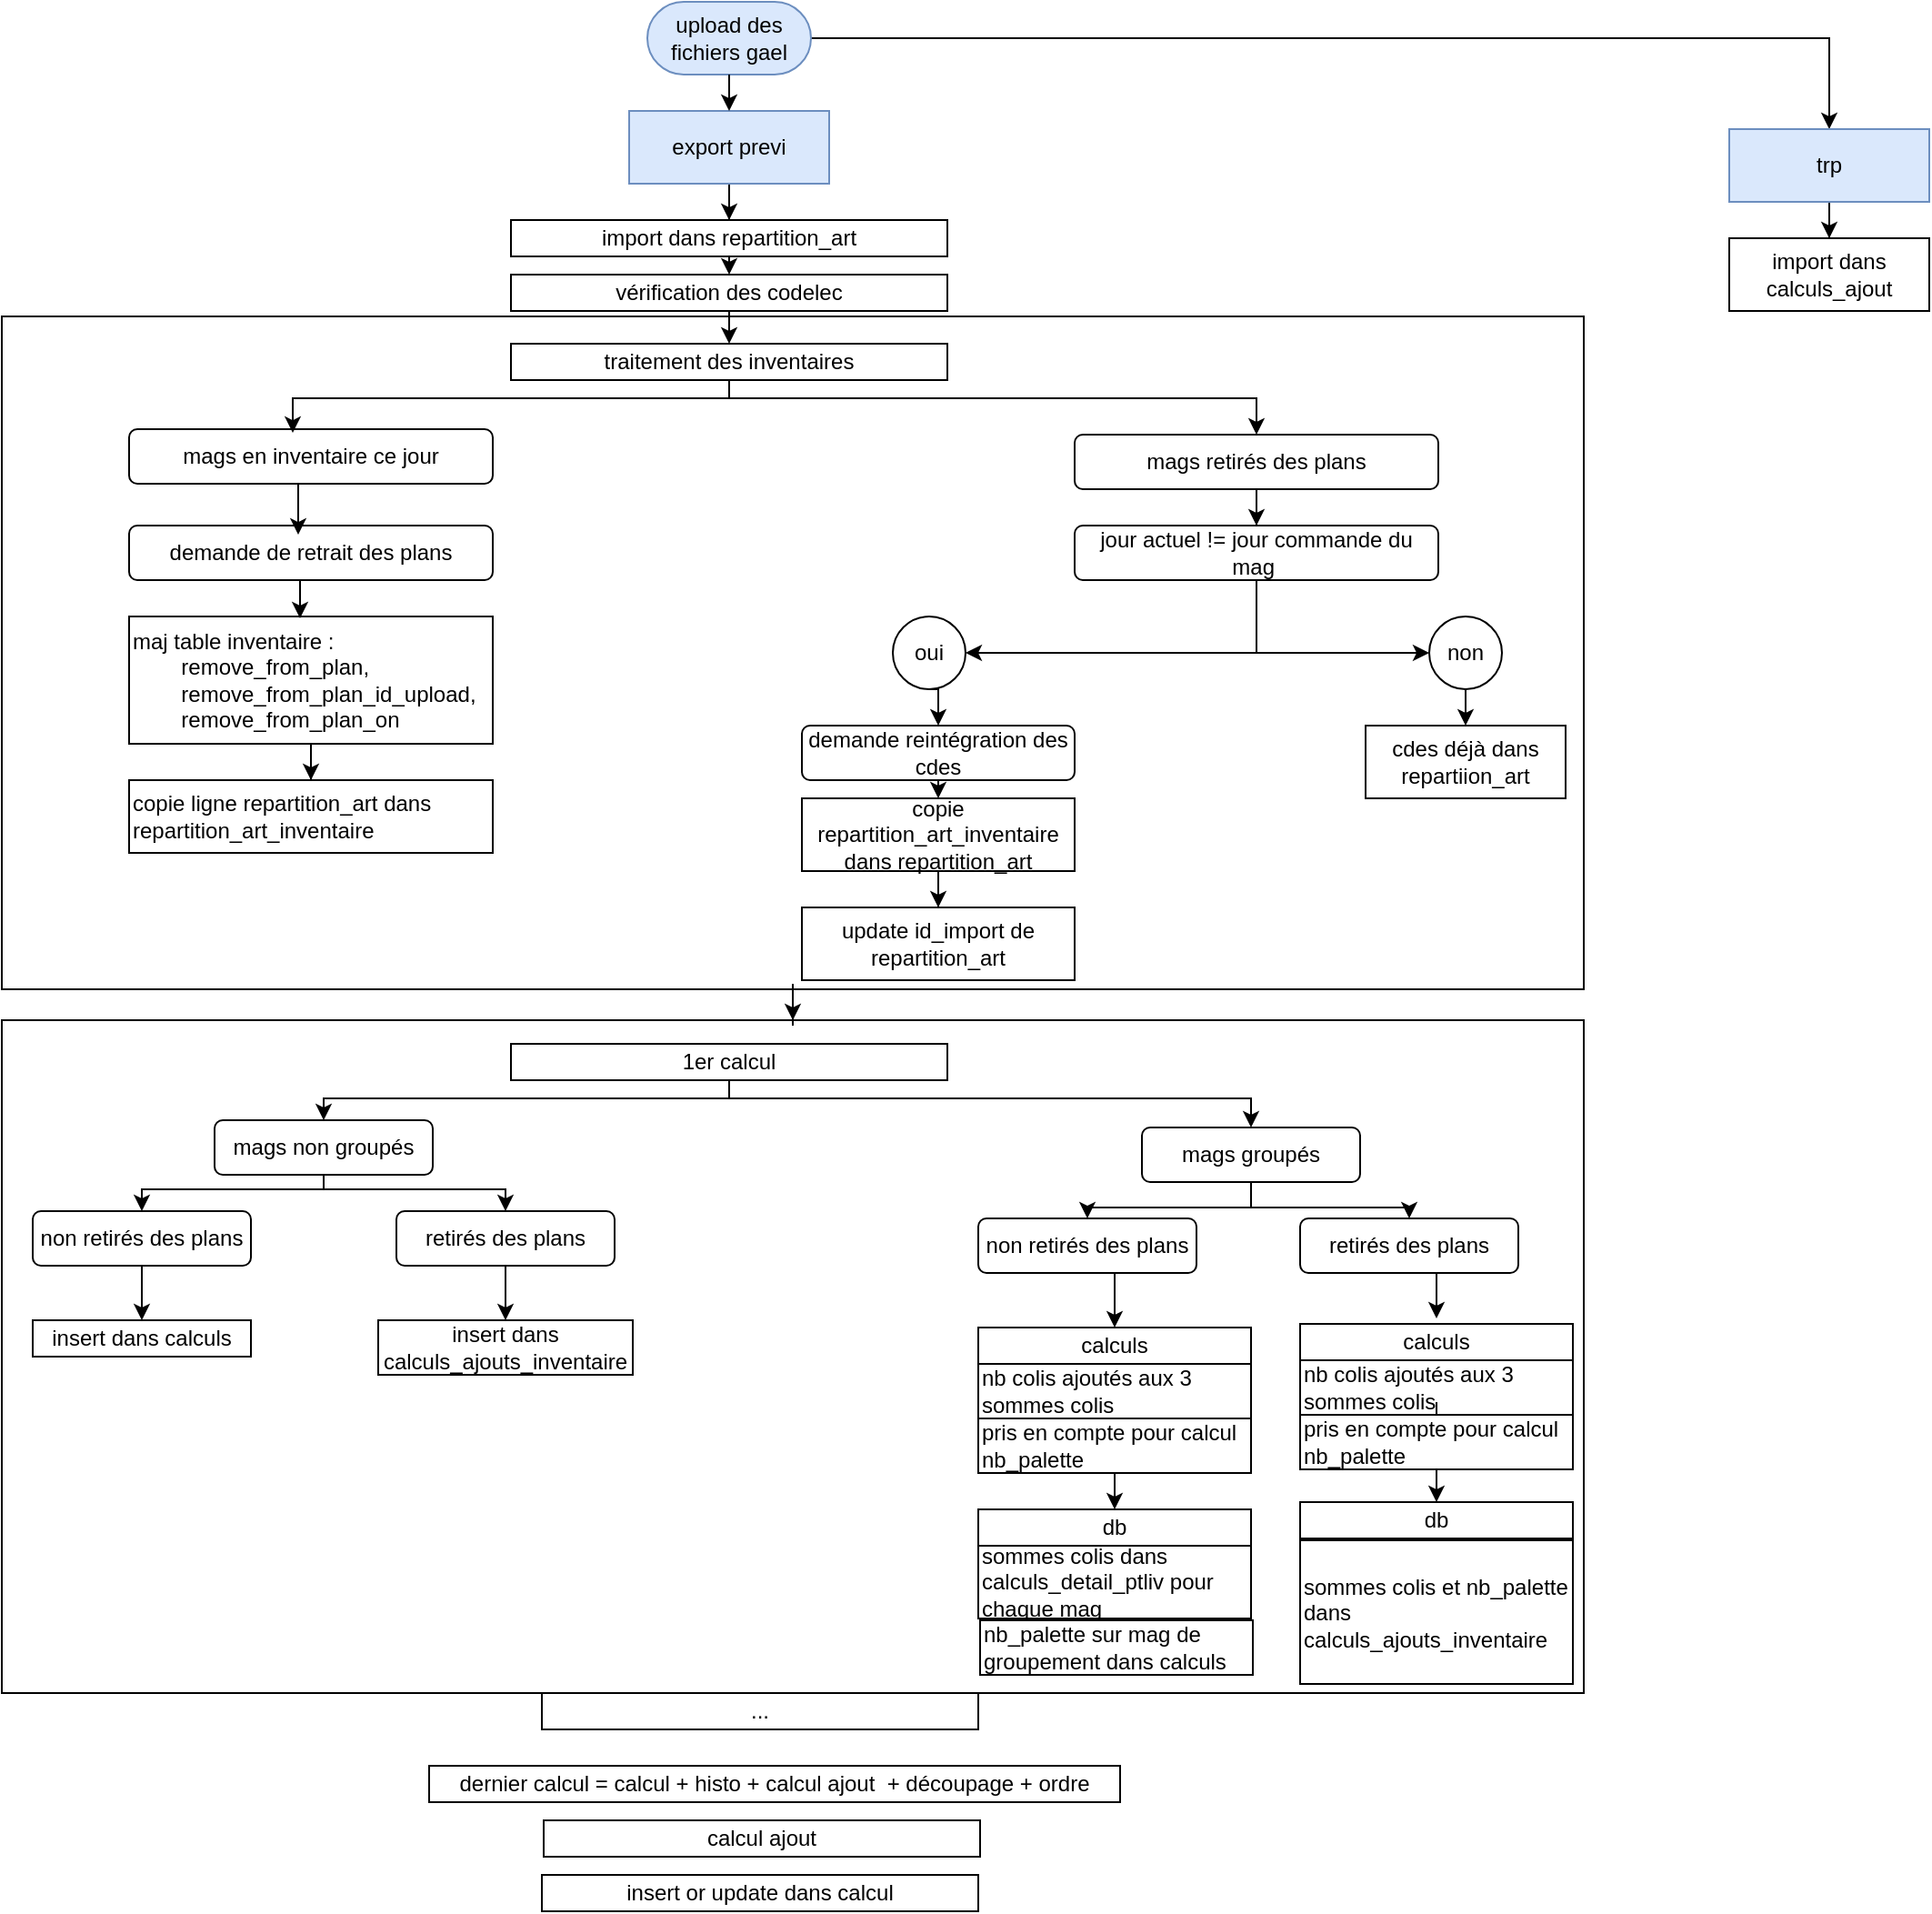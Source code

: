 <mxfile version="26.0.11">
  <diagram id="kgpKYQtTHZ0yAKxKKP6v" name="Page-1">
    <mxGraphModel dx="1434" dy="746" grid="1" gridSize="10" guides="1" tooltips="1" connect="1" arrows="1" fold="1" page="1" pageScale="1" pageWidth="850" pageHeight="1100" math="0" shadow="0">
      <root>
        <mxCell id="0" />
        <mxCell id="1" parent="0" />
        <mxCell id="XwZqhcOC-zFPmnJXmP0F-50" value="" style="rounded=0;whiteSpace=wrap;html=1;fillColor=none;" parent="1" vertex="1">
          <mxGeometry y="570" width="870" height="370" as="geometry" />
        </mxCell>
        <mxCell id="XwZqhcOC-zFPmnJXmP0F-67" style="edgeStyle=orthogonalEdgeStyle;rounded=0;orthogonalLoop=1;jettySize=auto;html=1;exitX=0.5;exitY=1;exitDx=0;exitDy=0;" parent="1" source="XwZqhcOC-zFPmnJXmP0F-8" target="XwZqhcOC-zFPmnJXmP0F-50" edge="1">
          <mxGeometry relative="1" as="geometry" />
        </mxCell>
        <mxCell id="XwZqhcOC-zFPmnJXmP0F-8" value="" style="rounded=0;whiteSpace=wrap;html=1;fillColor=none;" parent="1" vertex="1">
          <mxGeometry y="183" width="870" height="370" as="geometry" />
        </mxCell>
        <mxCell id="XwZqhcOC-zFPmnJXmP0F-45" style="edgeStyle=orthogonalEdgeStyle;rounded=0;orthogonalLoop=1;jettySize=auto;html=1;exitX=1;exitY=0.5;exitDx=0;exitDy=0;entryX=0.5;entryY=0;entryDx=0;entryDy=0;" parent="1" source="XwZqhcOC-zFPmnJXmP0F-1" target="XwZqhcOC-zFPmnJXmP0F-3" edge="1">
          <mxGeometry relative="1" as="geometry">
            <mxPoint x="790" y="70" as="targetPoint" />
          </mxGeometry>
        </mxCell>
        <mxCell id="XwZqhcOC-zFPmnJXmP0F-1" value="upload des fichiers gael" style="rounded=1;whiteSpace=wrap;html=1;arcSize=50;fillColor=#dae8fc;strokeColor=#6c8ebf;" parent="1" vertex="1">
          <mxGeometry x="355" y="10" width="90" height="40" as="geometry" />
        </mxCell>
        <mxCell id="XwZqhcOC-zFPmnJXmP0F-44" style="edgeStyle=orthogonalEdgeStyle;rounded=0;orthogonalLoop=1;jettySize=auto;html=1;exitX=0.5;exitY=1;exitDx=0;exitDy=0;" parent="1" source="XwZqhcOC-zFPmnJXmP0F-2" target="XwZqhcOC-zFPmnJXmP0F-4" edge="1">
          <mxGeometry relative="1" as="geometry" />
        </mxCell>
        <mxCell id="XwZqhcOC-zFPmnJXmP0F-2" value="export previ" style="rounded=0;whiteSpace=wrap;html=1;fillColor=#dae8fc;strokeColor=#6c8ebf;" parent="1" vertex="1">
          <mxGeometry x="345" y="70" width="110" height="40" as="geometry" />
        </mxCell>
        <mxCell id="XwZqhcOC-zFPmnJXmP0F-53" style="edgeStyle=orthogonalEdgeStyle;rounded=0;orthogonalLoop=1;jettySize=auto;html=1;exitX=0.5;exitY=1;exitDx=0;exitDy=0;" parent="1" source="XwZqhcOC-zFPmnJXmP0F-3" target="XwZqhcOC-zFPmnJXmP0F-5" edge="1">
          <mxGeometry relative="1" as="geometry" />
        </mxCell>
        <mxCell id="XwZqhcOC-zFPmnJXmP0F-3" value="trp" style="rounded=0;whiteSpace=wrap;html=1;fillColor=#dae8fc;strokeColor=#6c8ebf;" parent="1" vertex="1">
          <mxGeometry x="950" y="80" width="110" height="40" as="geometry" />
        </mxCell>
        <mxCell id="XwZqhcOC-zFPmnJXmP0F-47" style="edgeStyle=orthogonalEdgeStyle;rounded=0;orthogonalLoop=1;jettySize=auto;html=1;exitX=0.5;exitY=1;exitDx=0;exitDy=0;entryX=0.5;entryY=0;entryDx=0;entryDy=0;" parent="1" source="XwZqhcOC-zFPmnJXmP0F-4" target="XwZqhcOC-zFPmnJXmP0F-6" edge="1">
          <mxGeometry relative="1" as="geometry" />
        </mxCell>
        <mxCell id="XwZqhcOC-zFPmnJXmP0F-4" value="import dans&amp;nbsp;&lt;span style=&quot;background-color: transparent; color: light-dark(rgb(0, 0, 0), rgb(255, 255, 255));&quot;&gt;repartition_art&lt;/span&gt;" style="rounded=0;whiteSpace=wrap;html=1;" parent="1" vertex="1">
          <mxGeometry x="280" y="130" width="240" height="20" as="geometry" />
        </mxCell>
        <mxCell id="XwZqhcOC-zFPmnJXmP0F-5" value="import dans&lt;div&gt;calculs_ajout&lt;/div&gt;" style="rounded=0;whiteSpace=wrap;html=1;" parent="1" vertex="1">
          <mxGeometry x="950" y="140" width="110" height="40" as="geometry" />
        </mxCell>
        <mxCell id="XwZqhcOC-zFPmnJXmP0F-48" style="edgeStyle=orthogonalEdgeStyle;rounded=0;orthogonalLoop=1;jettySize=auto;html=1;exitX=0.5;exitY=1;exitDx=0;exitDy=0;entryX=0.5;entryY=0;entryDx=0;entryDy=0;" parent="1" source="XwZqhcOC-zFPmnJXmP0F-6" target="XwZqhcOC-zFPmnJXmP0F-7" edge="1">
          <mxGeometry relative="1" as="geometry" />
        </mxCell>
        <mxCell id="XwZqhcOC-zFPmnJXmP0F-6" value="vérification des codelec" style="rounded=0;whiteSpace=wrap;html=1;" parent="1" vertex="1">
          <mxGeometry x="280" y="160" width="240" height="20" as="geometry" />
        </mxCell>
        <mxCell id="XwZqhcOC-zFPmnJXmP0F-55" style="edgeStyle=orthogonalEdgeStyle;rounded=0;orthogonalLoop=1;jettySize=auto;html=1;exitX=0.5;exitY=1;exitDx=0;exitDy=0;entryX=0.5;entryY=0;entryDx=0;entryDy=0;" parent="1" source="XwZqhcOC-zFPmnJXmP0F-7" target="XwZqhcOC-zFPmnJXmP0F-10" edge="1">
          <mxGeometry relative="1" as="geometry">
            <Array as="points">
              <mxPoint x="400" y="228" />
              <mxPoint x="690" y="228" />
            </Array>
          </mxGeometry>
        </mxCell>
        <mxCell id="XwZqhcOC-zFPmnJXmP0F-7" value="traitement des inventaires" style="rounded=0;whiteSpace=wrap;html=1;" parent="1" vertex="1">
          <mxGeometry x="280" y="198" width="240" height="20" as="geometry" />
        </mxCell>
        <mxCell id="XwZqhcOC-zFPmnJXmP0F-9" value="mags en inventaire ce jour" style="rounded=1;whiteSpace=wrap;html=1;" parent="1" vertex="1">
          <mxGeometry x="70" y="245" width="200" height="30" as="geometry" />
        </mxCell>
        <mxCell id="XwZqhcOC-zFPmnJXmP0F-59" style="edgeStyle=orthogonalEdgeStyle;rounded=0;orthogonalLoop=1;jettySize=auto;html=1;exitX=0.5;exitY=1;exitDx=0;exitDy=0;" parent="1" source="XwZqhcOC-zFPmnJXmP0F-10" target="XwZqhcOC-zFPmnJXmP0F-14" edge="1">
          <mxGeometry relative="1" as="geometry" />
        </mxCell>
        <mxCell id="XwZqhcOC-zFPmnJXmP0F-10" value="mags retirés des plans" style="rounded=1;whiteSpace=wrap;html=1;" parent="1" vertex="1">
          <mxGeometry x="590" y="248" width="200" height="30" as="geometry" />
        </mxCell>
        <mxCell id="XwZqhcOC-zFPmnJXmP0F-11" value="&lt;div&gt;&lt;div&gt;copie ligne repartition_art dans repartition_art_inventaire&lt;/div&gt;&lt;/div&gt;" style="rounded=0;whiteSpace=wrap;html=1;align=left;" parent="1" vertex="1">
          <mxGeometry x="70" y="438" width="200" height="40" as="geometry" />
        </mxCell>
        <mxCell id="XwZqhcOC-zFPmnJXmP0F-12" value="demande de retrait des plans" style="rounded=1;whiteSpace=wrap;html=1;" parent="1" vertex="1">
          <mxGeometry x="70" y="298" width="200" height="30" as="geometry" />
        </mxCell>
        <mxCell id="XwZqhcOC-zFPmnJXmP0F-65" style="edgeStyle=orthogonalEdgeStyle;rounded=0;orthogonalLoop=1;jettySize=auto;html=1;exitX=0.5;exitY=1;exitDx=0;exitDy=0;entryX=0.5;entryY=0;entryDx=0;entryDy=0;" parent="1" source="XwZqhcOC-zFPmnJXmP0F-13" target="XwZqhcOC-zFPmnJXmP0F-18" edge="1">
          <mxGeometry relative="1" as="geometry" />
        </mxCell>
        <mxCell id="XwZqhcOC-zFPmnJXmP0F-13" value="demande reintégration des cdes" style="rounded=1;whiteSpace=wrap;html=1;" parent="1" vertex="1">
          <mxGeometry x="440" y="408" width="150" height="30" as="geometry" />
        </mxCell>
        <mxCell id="XwZqhcOC-zFPmnJXmP0F-60" style="edgeStyle=orthogonalEdgeStyle;rounded=0;orthogonalLoop=1;jettySize=auto;html=1;exitX=0.5;exitY=1;exitDx=0;exitDy=0;entryX=1;entryY=0.5;entryDx=0;entryDy=0;" parent="1" source="XwZqhcOC-zFPmnJXmP0F-14" target="XwZqhcOC-zFPmnJXmP0F-16" edge="1">
          <mxGeometry relative="1" as="geometry" />
        </mxCell>
        <mxCell id="XwZqhcOC-zFPmnJXmP0F-61" style="edgeStyle=orthogonalEdgeStyle;rounded=0;orthogonalLoop=1;jettySize=auto;html=1;exitX=0.5;exitY=1;exitDx=0;exitDy=0;entryX=0;entryY=0.5;entryDx=0;entryDy=0;" parent="1" source="XwZqhcOC-zFPmnJXmP0F-14" target="XwZqhcOC-zFPmnJXmP0F-17" edge="1">
          <mxGeometry relative="1" as="geometry" />
        </mxCell>
        <mxCell id="XwZqhcOC-zFPmnJXmP0F-14" value="jour actuel != jour commande du mag&amp;nbsp;" style="rounded=1;whiteSpace=wrap;html=1;" parent="1" vertex="1">
          <mxGeometry x="590" y="298" width="200" height="30" as="geometry" />
        </mxCell>
        <mxCell id="XwZqhcOC-zFPmnJXmP0F-15" value="cdes déjà dans repartiion_art" style="rounded=0;whiteSpace=wrap;html=1;" parent="1" vertex="1">
          <mxGeometry x="750" y="408" width="110" height="40" as="geometry" />
        </mxCell>
        <mxCell id="XwZqhcOC-zFPmnJXmP0F-62" style="edgeStyle=orthogonalEdgeStyle;rounded=0;orthogonalLoop=1;jettySize=auto;html=1;exitX=0.5;exitY=1;exitDx=0;exitDy=0;entryX=0.5;entryY=0;entryDx=0;entryDy=0;" parent="1" source="XwZqhcOC-zFPmnJXmP0F-16" target="XwZqhcOC-zFPmnJXmP0F-13" edge="1">
          <mxGeometry relative="1" as="geometry" />
        </mxCell>
        <mxCell id="XwZqhcOC-zFPmnJXmP0F-16" value="oui" style="ellipse;whiteSpace=wrap;html=1;" parent="1" vertex="1">
          <mxGeometry x="490" y="348" width="40" height="40" as="geometry" />
        </mxCell>
        <mxCell id="XwZqhcOC-zFPmnJXmP0F-64" style="edgeStyle=orthogonalEdgeStyle;rounded=0;orthogonalLoop=1;jettySize=auto;html=1;exitX=0.5;exitY=1;exitDx=0;exitDy=0;entryX=0.5;entryY=0;entryDx=0;entryDy=0;" parent="1" source="XwZqhcOC-zFPmnJXmP0F-17" target="XwZqhcOC-zFPmnJXmP0F-15" edge="1">
          <mxGeometry relative="1" as="geometry" />
        </mxCell>
        <mxCell id="XwZqhcOC-zFPmnJXmP0F-17" value="non" style="ellipse;whiteSpace=wrap;html=1;" parent="1" vertex="1">
          <mxGeometry x="785" y="348" width="40" height="40" as="geometry" />
        </mxCell>
        <mxCell id="XwZqhcOC-zFPmnJXmP0F-66" style="edgeStyle=orthogonalEdgeStyle;rounded=0;orthogonalLoop=1;jettySize=auto;html=1;exitX=0.5;exitY=1;exitDx=0;exitDy=0;" parent="1" source="XwZqhcOC-zFPmnJXmP0F-18" target="XwZqhcOC-zFPmnJXmP0F-19" edge="1">
          <mxGeometry relative="1" as="geometry" />
        </mxCell>
        <mxCell id="XwZqhcOC-zFPmnJXmP0F-18" value="copie repartition_art_inventaire dans repartition_art" style="rounded=0;whiteSpace=wrap;html=1;" parent="1" vertex="1">
          <mxGeometry x="440" y="448" width="150" height="40" as="geometry" />
        </mxCell>
        <mxCell id="XwZqhcOC-zFPmnJXmP0F-19" value="update id_import de repartition_art" style="rounded=0;whiteSpace=wrap;html=1;" parent="1" vertex="1">
          <mxGeometry x="440" y="508" width="150" height="40" as="geometry" />
        </mxCell>
        <mxCell id="XwZqhcOC-zFPmnJXmP0F-68" style="edgeStyle=orthogonalEdgeStyle;rounded=0;orthogonalLoop=1;jettySize=auto;html=1;exitX=0.5;exitY=1;exitDx=0;exitDy=0;" parent="1" source="XwZqhcOC-zFPmnJXmP0F-20" target="XwZqhcOC-zFPmnJXmP0F-21" edge="1">
          <mxGeometry relative="1" as="geometry">
            <Array as="points">
              <mxPoint x="400" y="613" />
              <mxPoint x="177" y="613" />
            </Array>
          </mxGeometry>
        </mxCell>
        <mxCell id="XwZqhcOC-zFPmnJXmP0F-69" style="edgeStyle=orthogonalEdgeStyle;rounded=0;orthogonalLoop=1;jettySize=auto;html=1;exitX=0.5;exitY=1;exitDx=0;exitDy=0;entryX=0.5;entryY=0;entryDx=0;entryDy=0;" parent="1" source="XwZqhcOC-zFPmnJXmP0F-20" target="XwZqhcOC-zFPmnJXmP0F-22" edge="1">
          <mxGeometry relative="1" as="geometry">
            <Array as="points">
              <mxPoint x="400" y="613" />
              <mxPoint x="687" y="613" />
            </Array>
          </mxGeometry>
        </mxCell>
        <mxCell id="XwZqhcOC-zFPmnJXmP0F-20" value="1er calcul" style="rounded=0;whiteSpace=wrap;html=1;" parent="1" vertex="1">
          <mxGeometry x="280" y="583" width="240" height="20" as="geometry" />
        </mxCell>
        <mxCell id="XwZqhcOC-zFPmnJXmP0F-70" style="edgeStyle=orthogonalEdgeStyle;rounded=0;orthogonalLoop=1;jettySize=auto;html=1;exitX=0.5;exitY=1;exitDx=0;exitDy=0;" parent="1" source="XwZqhcOC-zFPmnJXmP0F-21" target="XwZqhcOC-zFPmnJXmP0F-23" edge="1">
          <mxGeometry relative="1" as="geometry">
            <Array as="points">
              <mxPoint x="177" y="663" />
              <mxPoint x="77" y="663" />
            </Array>
          </mxGeometry>
        </mxCell>
        <mxCell id="XwZqhcOC-zFPmnJXmP0F-71" style="edgeStyle=orthogonalEdgeStyle;rounded=0;orthogonalLoop=1;jettySize=auto;html=1;exitX=0.5;exitY=1;exitDx=0;exitDy=0;" parent="1" source="XwZqhcOC-zFPmnJXmP0F-21" target="XwZqhcOC-zFPmnJXmP0F-24" edge="1">
          <mxGeometry relative="1" as="geometry">
            <Array as="points">
              <mxPoint x="177" y="663" />
              <mxPoint x="277" y="663" />
            </Array>
          </mxGeometry>
        </mxCell>
        <mxCell id="XwZqhcOC-zFPmnJXmP0F-21" value="mags non groupés" style="rounded=1;whiteSpace=wrap;html=1;" parent="1" vertex="1">
          <mxGeometry x="117" y="625" width="120" height="30" as="geometry" />
        </mxCell>
        <mxCell id="XwZqhcOC-zFPmnJXmP0F-74" style="edgeStyle=orthogonalEdgeStyle;rounded=0;orthogonalLoop=1;jettySize=auto;html=1;exitX=0.5;exitY=1;exitDx=0;exitDy=0;" parent="1" source="XwZqhcOC-zFPmnJXmP0F-22" target="XwZqhcOC-zFPmnJXmP0F-27" edge="1">
          <mxGeometry relative="1" as="geometry">
            <Array as="points">
              <mxPoint x="687" y="673" />
              <mxPoint x="597" y="673" />
            </Array>
          </mxGeometry>
        </mxCell>
        <mxCell id="XwZqhcOC-zFPmnJXmP0F-75" style="edgeStyle=orthogonalEdgeStyle;rounded=0;orthogonalLoop=1;jettySize=auto;html=1;exitX=0.5;exitY=1;exitDx=0;exitDy=0;entryX=0.5;entryY=0;entryDx=0;entryDy=0;" parent="1" source="XwZqhcOC-zFPmnJXmP0F-22" target="XwZqhcOC-zFPmnJXmP0F-28" edge="1">
          <mxGeometry relative="1" as="geometry">
            <Array as="points">
              <mxPoint x="687" y="673" />
              <mxPoint x="774" y="673" />
            </Array>
          </mxGeometry>
        </mxCell>
        <mxCell id="XwZqhcOC-zFPmnJXmP0F-22" value="mags groupés" style="rounded=1;whiteSpace=wrap;html=1;" parent="1" vertex="1">
          <mxGeometry x="627" y="629" width="120" height="30" as="geometry" />
        </mxCell>
        <mxCell id="XwZqhcOC-zFPmnJXmP0F-72" style="edgeStyle=orthogonalEdgeStyle;rounded=0;orthogonalLoop=1;jettySize=auto;html=1;exitX=0.5;exitY=1;exitDx=0;exitDy=0;" parent="1" source="XwZqhcOC-zFPmnJXmP0F-23" target="XwZqhcOC-zFPmnJXmP0F-25" edge="1">
          <mxGeometry relative="1" as="geometry" />
        </mxCell>
        <mxCell id="XwZqhcOC-zFPmnJXmP0F-23" value="non retirés des plans" style="rounded=1;whiteSpace=wrap;html=1;" parent="1" vertex="1">
          <mxGeometry x="17" y="675" width="120" height="30" as="geometry" />
        </mxCell>
        <mxCell id="XwZqhcOC-zFPmnJXmP0F-73" style="edgeStyle=orthogonalEdgeStyle;rounded=0;orthogonalLoop=1;jettySize=auto;html=1;exitX=0.5;exitY=1;exitDx=0;exitDy=0;entryX=0.5;entryY=0;entryDx=0;entryDy=0;" parent="1" source="XwZqhcOC-zFPmnJXmP0F-24" target="XwZqhcOC-zFPmnJXmP0F-26" edge="1">
          <mxGeometry relative="1" as="geometry" />
        </mxCell>
        <mxCell id="XwZqhcOC-zFPmnJXmP0F-24" value="retirés des plans" style="rounded=1;whiteSpace=wrap;html=1;" parent="1" vertex="1">
          <mxGeometry x="217" y="675" width="120" height="30" as="geometry" />
        </mxCell>
        <mxCell id="XwZqhcOC-zFPmnJXmP0F-25" value="insert dans calculs" style="rounded=0;whiteSpace=wrap;html=1;" parent="1" vertex="1">
          <mxGeometry x="17" y="735" width="120" height="20" as="geometry" />
        </mxCell>
        <mxCell id="XwZqhcOC-zFPmnJXmP0F-26" value="insert dans calculs_ajouts_inventaire" style="rounded=0;whiteSpace=wrap;html=1;" parent="1" vertex="1">
          <mxGeometry x="207" y="735" width="140" height="30" as="geometry" />
        </mxCell>
        <mxCell id="XwZqhcOC-zFPmnJXmP0F-76" style="edgeStyle=orthogonalEdgeStyle;rounded=0;orthogonalLoop=1;jettySize=auto;html=1;exitX=0.5;exitY=1;exitDx=0;exitDy=0;entryX=0.5;entryY=0;entryDx=0;entryDy=0;" parent="1" source="XwZqhcOC-zFPmnJXmP0F-27" target="XwZqhcOC-zFPmnJXmP0F-29" edge="1">
          <mxGeometry relative="1" as="geometry" />
        </mxCell>
        <mxCell id="XwZqhcOC-zFPmnJXmP0F-27" value="non retirés des plans" style="rounded=1;whiteSpace=wrap;html=1;" parent="1" vertex="1">
          <mxGeometry x="537" y="679" width="120" height="30" as="geometry" />
        </mxCell>
        <mxCell id="XwZqhcOC-zFPmnJXmP0F-77" style="edgeStyle=orthogonalEdgeStyle;rounded=0;orthogonalLoop=1;jettySize=auto;html=1;exitX=0.5;exitY=1;exitDx=0;exitDy=0;entryX=0.5;entryY=0;entryDx=0;entryDy=0;" parent="1" source="XwZqhcOC-zFPmnJXmP0F-28" edge="1">
          <mxGeometry relative="1" as="geometry">
            <mxPoint x="789" y="734" as="targetPoint" />
          </mxGeometry>
        </mxCell>
        <mxCell id="XwZqhcOC-zFPmnJXmP0F-28" value="retirés des plans" style="rounded=1;whiteSpace=wrap;html=1;" parent="1" vertex="1">
          <mxGeometry x="714" y="679" width="120" height="30" as="geometry" />
        </mxCell>
        <mxCell id="XwZqhcOC-zFPmnJXmP0F-29" value="calculs" style="rounded=0;whiteSpace=wrap;html=1;" parent="1" vertex="1">
          <mxGeometry x="537" y="739" width="150" height="20" as="geometry" />
        </mxCell>
        <mxCell id="XwZqhcOC-zFPmnJXmP0F-31" value="nb colis ajoutés aux 3 sommes colis&amp;nbsp;" style="rounded=0;whiteSpace=wrap;html=1;align=left;" parent="1" vertex="1">
          <mxGeometry x="537" y="759" width="150" height="30" as="geometry" />
        </mxCell>
        <mxCell id="XwZqhcOC-zFPmnJXmP0F-78" style="edgeStyle=orthogonalEdgeStyle;rounded=0;orthogonalLoop=1;jettySize=auto;html=1;exitX=0.5;exitY=1;exitDx=0;exitDy=0;entryX=0.5;entryY=0;entryDx=0;entryDy=0;" parent="1" source="XwZqhcOC-zFPmnJXmP0F-32" target="XwZqhcOC-zFPmnJXmP0F-34" edge="1">
          <mxGeometry relative="1" as="geometry" />
        </mxCell>
        <mxCell id="XwZqhcOC-zFPmnJXmP0F-32" value="pris en compte pour calcul nb_palette" style="rounded=0;whiteSpace=wrap;html=1;align=left;" parent="1" vertex="1">
          <mxGeometry x="537" y="789" width="150" height="30" as="geometry" />
        </mxCell>
        <mxCell id="XwZqhcOC-zFPmnJXmP0F-34" value="db" style="rounded=0;whiteSpace=wrap;html=1;" parent="1" vertex="1">
          <mxGeometry x="537" y="839" width="150" height="20" as="geometry" />
        </mxCell>
        <mxCell id="XwZqhcOC-zFPmnJXmP0F-36" value="sommes colis dans calculs_detail_ptliv pour chaque mag" style="rounded=0;whiteSpace=wrap;html=1;align=left;" parent="1" vertex="1">
          <mxGeometry x="537" y="859" width="150" height="40" as="geometry" />
        </mxCell>
        <mxCell id="XwZqhcOC-zFPmnJXmP0F-37" value="nb_palette sur mag de groupement dans calculs" style="rounded=0;whiteSpace=wrap;html=1;align=left;" parent="1" vertex="1">
          <mxGeometry x="538" y="900" width="150" height="30" as="geometry" />
        </mxCell>
        <mxCell id="XwZqhcOC-zFPmnJXmP0F-38" value="calculs" style="rounded=0;whiteSpace=wrap;html=1;" parent="1" vertex="1">
          <mxGeometry x="714" y="737" width="150" height="20" as="geometry" />
        </mxCell>
        <mxCell id="XwZqhcOC-zFPmnJXmP0F-39" value="nb colis ajoutés aux 3 sommes colis&amp;nbsp;" style="rounded=0;whiteSpace=wrap;html=1;align=left;" parent="1" vertex="1">
          <mxGeometry x="714" y="757" width="150" height="30" as="geometry" />
        </mxCell>
        <mxCell id="XwZqhcOC-zFPmnJXmP0F-79" style="edgeStyle=orthogonalEdgeStyle;rounded=0;orthogonalLoop=1;jettySize=auto;html=1;exitX=0.5;exitY=1;exitDx=0;exitDy=0;entryX=0.5;entryY=0;entryDx=0;entryDy=0;" parent="1" edge="1">
          <mxGeometry relative="1" as="geometry">
            <mxPoint x="789" y="780" as="sourcePoint" />
            <mxPoint x="789" y="805" as="targetPoint" />
          </mxGeometry>
        </mxCell>
        <mxCell id="XwZqhcOC-zFPmnJXmP0F-83" style="edgeStyle=orthogonalEdgeStyle;rounded=0;orthogonalLoop=1;jettySize=auto;html=1;exitX=0.5;exitY=1;exitDx=0;exitDy=0;entryX=0.5;entryY=0;entryDx=0;entryDy=0;" parent="1" source="XwZqhcOC-zFPmnJXmP0F-40" target="XwZqhcOC-zFPmnJXmP0F-41" edge="1">
          <mxGeometry relative="1" as="geometry" />
        </mxCell>
        <mxCell id="XwZqhcOC-zFPmnJXmP0F-40" value="pris en compte pour calcul nb_palette" style="rounded=0;whiteSpace=wrap;html=1;align=left;" parent="1" vertex="1">
          <mxGeometry x="714" y="787" width="150" height="30" as="geometry" />
        </mxCell>
        <mxCell id="XwZqhcOC-zFPmnJXmP0F-41" value="db" style="rounded=0;whiteSpace=wrap;html=1;" parent="1" vertex="1">
          <mxGeometry x="714" y="835" width="150" height="20" as="geometry" />
        </mxCell>
        <mxCell id="XwZqhcOC-zFPmnJXmP0F-42" value="sommes colis et nb_palette dans calculs_ajouts_inventaire" style="rounded=0;whiteSpace=wrap;html=1;align=left;" parent="1" vertex="1">
          <mxGeometry x="714" y="856" width="150" height="79" as="geometry" />
        </mxCell>
        <mxCell id="XwZqhcOC-zFPmnJXmP0F-43" value="" style="endArrow=classic;html=1;rounded=0;exitX=0.5;exitY=1;exitDx=0;exitDy=0;" parent="1" source="XwZqhcOC-zFPmnJXmP0F-1" target="XwZqhcOC-zFPmnJXmP0F-2" edge="1">
          <mxGeometry width="50" height="50" relative="1" as="geometry">
            <mxPoint x="450" y="210" as="sourcePoint" />
            <mxPoint x="500" y="160" as="targetPoint" />
          </mxGeometry>
        </mxCell>
        <mxCell id="XwZqhcOC-zFPmnJXmP0F-58" style="edgeStyle=orthogonalEdgeStyle;rounded=0;orthogonalLoop=1;jettySize=auto;html=1;exitX=0.5;exitY=1;exitDx=0;exitDy=0;" parent="1" source="XwZqhcOC-zFPmnJXmP0F-49" target="XwZqhcOC-zFPmnJXmP0F-11" edge="1">
          <mxGeometry relative="1" as="geometry" />
        </mxCell>
        <mxCell id="XwZqhcOC-zFPmnJXmP0F-49" value="maj table inventaire :&amp;nbsp;&lt;div&gt;&lt;span style=&quot;white-space: pre;&quot;&gt;&#x9;&lt;/span&gt;remove_from_plan, &lt;span style=&quot;white-space: pre;&quot;&gt;&#x9;&lt;/span&gt;remove_from_plan_id_upload,&lt;/div&gt;&lt;div&gt;&lt;span style=&quot;white-space: pre;&quot;&gt;&#x9;&lt;/span&gt;remove_from_plan_on&lt;/div&gt;" style="rounded=0;whiteSpace=wrap;html=1;align=left;" parent="1" vertex="1">
          <mxGeometry x="70" y="348" width="200" height="70" as="geometry" />
        </mxCell>
        <mxCell id="XwZqhcOC-zFPmnJXmP0F-54" style="edgeStyle=orthogonalEdgeStyle;rounded=0;orthogonalLoop=1;jettySize=auto;html=1;exitX=0.5;exitY=1;exitDx=0;exitDy=0;entryX=0.45;entryY=0.067;entryDx=0;entryDy=0;entryPerimeter=0;" parent="1" source="XwZqhcOC-zFPmnJXmP0F-7" target="XwZqhcOC-zFPmnJXmP0F-9" edge="1">
          <mxGeometry relative="1" as="geometry">
            <Array as="points">
              <mxPoint x="400" y="228" />
              <mxPoint x="160" y="228" />
            </Array>
          </mxGeometry>
        </mxCell>
        <mxCell id="XwZqhcOC-zFPmnJXmP0F-56" style="edgeStyle=orthogonalEdgeStyle;rounded=0;orthogonalLoop=1;jettySize=auto;html=1;exitX=0.5;exitY=1;exitDx=0;exitDy=0;entryX=0.465;entryY=0.167;entryDx=0;entryDy=0;entryPerimeter=0;" parent="1" source="XwZqhcOC-zFPmnJXmP0F-9" target="XwZqhcOC-zFPmnJXmP0F-12" edge="1">
          <mxGeometry relative="1" as="geometry" />
        </mxCell>
        <mxCell id="XwZqhcOC-zFPmnJXmP0F-57" style="edgeStyle=orthogonalEdgeStyle;rounded=0;orthogonalLoop=1;jettySize=auto;html=1;exitX=0.5;exitY=1;exitDx=0;exitDy=0;entryX=0.47;entryY=0.014;entryDx=0;entryDy=0;entryPerimeter=0;" parent="1" source="XwZqhcOC-zFPmnJXmP0F-12" target="XwZqhcOC-zFPmnJXmP0F-49" edge="1">
          <mxGeometry relative="1" as="geometry" />
        </mxCell>
        <mxCell id="XwZqhcOC-zFPmnJXmP0F-80" value="..." style="rounded=0;whiteSpace=wrap;html=1;" parent="1" vertex="1">
          <mxGeometry x="297" y="940" width="240" height="20" as="geometry" />
        </mxCell>
        <mxCell id="XwZqhcOC-zFPmnJXmP0F-81" value="dernier calcul = calcul + histo + calcul ajout&amp;nbsp; + découpage + ordre" style="rounded=0;whiteSpace=wrap;html=1;" parent="1" vertex="1">
          <mxGeometry x="235" y="980" width="380" height="20" as="geometry" />
        </mxCell>
        <mxCell id="XwZqhcOC-zFPmnJXmP0F-82" value="calcul ajout" style="rounded=0;whiteSpace=wrap;html=1;" parent="1" vertex="1">
          <mxGeometry x="298" y="1010" width="240" height="20" as="geometry" />
        </mxCell>
        <mxCell id="XwZqhcOC-zFPmnJXmP0F-84" value="insert or update dans calcul" style="rounded=0;whiteSpace=wrap;html=1;" parent="1" vertex="1">
          <mxGeometry x="297" y="1040" width="240" height="20" as="geometry" />
        </mxCell>
      </root>
    </mxGraphModel>
  </diagram>
</mxfile>
